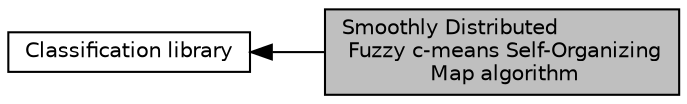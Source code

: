digraph "Smoothly Distributed Fuzzy c-means Self-Organizing Map algorithm"
{
  edge [fontname="Helvetica",fontsize="10",labelfontname="Helvetica",labelfontsize="10"];
  node [fontname="Helvetica",fontsize="10",shape=record];
  rankdir=LR;
  Node0 [label="Smoothly Distributed\l Fuzzy c-means Self-Organizing\l Map algorithm",height=0.2,width=0.4,color="black", fillcolor="grey75", style="filled", fontcolor="black"];
  Node1 [label="Classification library",height=0.2,width=0.4,color="black", fillcolor="white", style="filled",URL="$group__ClassificationLibrary.html"];
  Node1->Node0 [shape=plaintext, dir="back", style="solid"];
}
